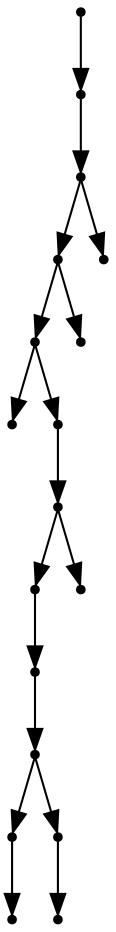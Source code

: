 digraph {
  17 [shape=point];
  16 [shape=point];
  15 [shape=point];
  13 [shape=point];
  11 [shape=point];
  0 [shape=point];
  10 [shape=point];
  9 [shape=point];
  7 [shape=point];
  6 [shape=point];
  5 [shape=point];
  2 [shape=point];
  1 [shape=point];
  4 [shape=point];
  3 [shape=point];
  8 [shape=point];
  12 [shape=point];
  14 [shape=point];
17 -> 16;
16 -> 15;
15 -> 13;
13 -> 11;
11 -> 0;
11 -> 10;
10 -> 9;
9 -> 7;
7 -> 6;
6 -> 5;
5 -> 2;
2 -> 1;
5 -> 4;
4 -> 3;
9 -> 8;
13 -> 12;
15 -> 14;
}
